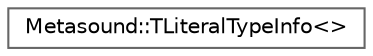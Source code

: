 digraph "Graphical Class Hierarchy"
{
 // INTERACTIVE_SVG=YES
 // LATEX_PDF_SIZE
  bgcolor="transparent";
  edge [fontname=Helvetica,fontsize=10,labelfontname=Helvetica,labelfontsize=10];
  node [fontname=Helvetica,fontsize=10,shape=box,height=0.2,width=0.4];
  rankdir="LR";
  Node0 [id="Node000000",label="Metasound::TLiteralTypeInfo\<\>",height=0.2,width=0.4,color="grey40", fillcolor="white", style="filled",URL="$d2/dd3/structMetasound_1_1TLiteralTypeInfo_3_4.html",tooltip="Provides literal type information for a given type."];
}
